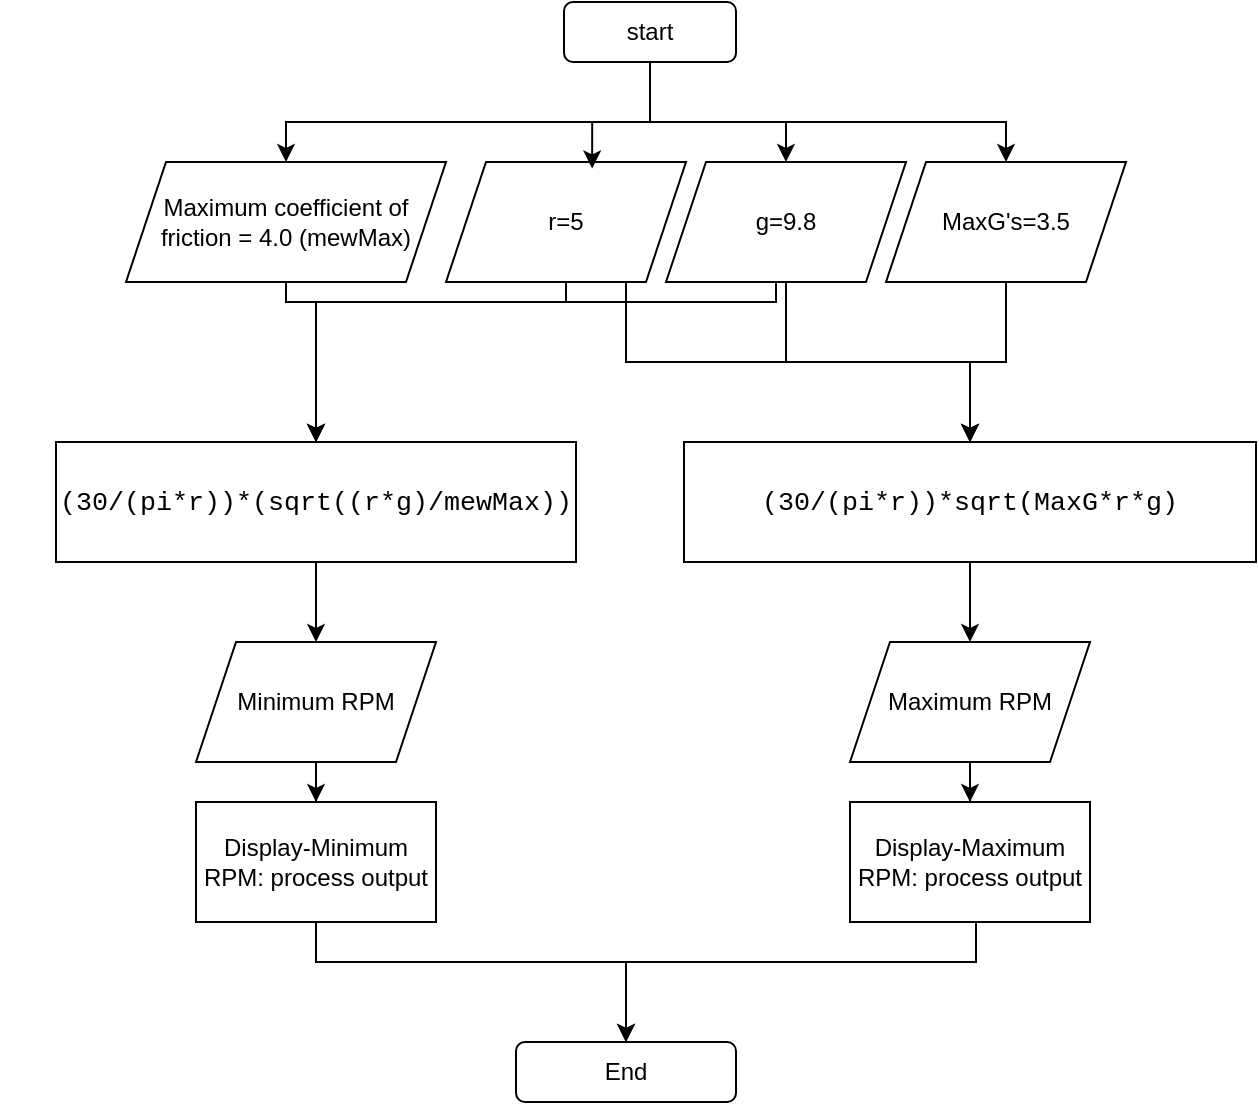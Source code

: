 <mxfile version="26.2.2">
  <diagram id="C5RBs43oDa-KdzZeNtuy" name="Page-1">
    <mxGraphModel dx="1428" dy="749" grid="1" gridSize="10" guides="1" tooltips="1" connect="1" arrows="1" fold="1" page="1" pageScale="1" pageWidth="827" pageHeight="1169" background="none" math="0" shadow="0">
      <root>
        <mxCell id="WIyWlLk6GJQsqaUBKTNV-0" />
        <mxCell id="WIyWlLk6GJQsqaUBKTNV-1" parent="WIyWlLk6GJQsqaUBKTNV-0" />
        <mxCell id="hXV6cM4oUxrX_OrtFHHE-48" style="edgeStyle=orthogonalEdgeStyle;rounded=0;orthogonalLoop=1;jettySize=auto;html=1;entryX=0.5;entryY=0;entryDx=0;entryDy=0;labelBackgroundColor=none;fontColor=default;" parent="WIyWlLk6GJQsqaUBKTNV-1" source="hXV6cM4oUxrX_OrtFHHE-3" target="hXV6cM4oUxrX_OrtFHHE-7" edge="1">
          <mxGeometry relative="1" as="geometry">
            <Array as="points">
              <mxPoint x="215" y="170" />
              <mxPoint x="230" y="170" />
            </Array>
          </mxGeometry>
        </mxCell>
        <mxCell id="hXV6cM4oUxrX_OrtFHHE-3" value="Maximum coefficient of friction = 4.0 (mewMax)" style="shape=parallelogram;perimeter=parallelogramPerimeter;whiteSpace=wrap;html=1;fixedSize=1;labelBackgroundColor=none;" parent="WIyWlLk6GJQsqaUBKTNV-1" vertex="1">
          <mxGeometry x="135" y="100" width="160" height="60" as="geometry" />
        </mxCell>
        <mxCell id="hXV6cM4oUxrX_OrtFHHE-51" style="edgeStyle=orthogonalEdgeStyle;rounded=0;orthogonalLoop=1;jettySize=auto;html=1;entryX=0.5;entryY=0;entryDx=0;entryDy=0;labelBackgroundColor=none;fontColor=default;" parent="WIyWlLk6GJQsqaUBKTNV-1" source="hXV6cM4oUxrX_OrtFHHE-4" target="hXV6cM4oUxrX_OrtFHHE-8" edge="1">
          <mxGeometry relative="1" as="geometry">
            <Array as="points">
              <mxPoint x="575" y="200" />
              <mxPoint x="557" y="200" />
            </Array>
          </mxGeometry>
        </mxCell>
        <mxCell id="hXV6cM4oUxrX_OrtFHHE-4" value="MaxG&#39;s=3.5" style="shape=parallelogram;perimeter=parallelogramPerimeter;whiteSpace=wrap;html=1;fixedSize=1;labelBackgroundColor=none;" parent="WIyWlLk6GJQsqaUBKTNV-1" vertex="1">
          <mxGeometry x="515" y="100" width="120" height="60" as="geometry" />
        </mxCell>
        <mxCell id="hXV6cM4oUxrX_OrtFHHE-49" style="edgeStyle=orthogonalEdgeStyle;rounded=0;orthogonalLoop=1;jettySize=auto;html=1;entryX=0.5;entryY=0;entryDx=0;entryDy=0;labelBackgroundColor=none;fontColor=default;" parent="WIyWlLk6GJQsqaUBKTNV-1" source="hXV6cM4oUxrX_OrtFHHE-5" target="hXV6cM4oUxrX_OrtFHHE-7" edge="1">
          <mxGeometry relative="1" as="geometry">
            <Array as="points">
              <mxPoint x="355" y="170" />
              <mxPoint x="230" y="170" />
            </Array>
          </mxGeometry>
        </mxCell>
        <mxCell id="hXV6cM4oUxrX_OrtFHHE-53" style="edgeStyle=orthogonalEdgeStyle;rounded=0;orthogonalLoop=1;jettySize=auto;html=1;exitX=0.75;exitY=1;exitDx=0;exitDy=0;labelBackgroundColor=none;fontColor=default;" parent="WIyWlLk6GJQsqaUBKTNV-1" source="hXV6cM4oUxrX_OrtFHHE-5" target="hXV6cM4oUxrX_OrtFHHE-8" edge="1">
          <mxGeometry relative="1" as="geometry">
            <Array as="points">
              <mxPoint x="385" y="200" />
              <mxPoint x="557" y="200" />
            </Array>
          </mxGeometry>
        </mxCell>
        <mxCell id="hXV6cM4oUxrX_OrtFHHE-5" value="r=5" style="shape=parallelogram;perimeter=parallelogramPerimeter;whiteSpace=wrap;html=1;fixedSize=1;labelBackgroundColor=none;" parent="WIyWlLk6GJQsqaUBKTNV-1" vertex="1">
          <mxGeometry x="295" y="100" width="120" height="60" as="geometry" />
        </mxCell>
        <mxCell id="hXV6cM4oUxrX_OrtFHHE-50" style="edgeStyle=orthogonalEdgeStyle;rounded=0;orthogonalLoop=1;jettySize=auto;html=1;entryX=0.5;entryY=0;entryDx=0;entryDy=0;labelBackgroundColor=none;fontColor=default;" parent="WIyWlLk6GJQsqaUBKTNV-1" source="hXV6cM4oUxrX_OrtFHHE-6" target="hXV6cM4oUxrX_OrtFHHE-7" edge="1">
          <mxGeometry relative="1" as="geometry">
            <Array as="points">
              <mxPoint x="460" y="170" />
              <mxPoint x="230" y="170" />
            </Array>
          </mxGeometry>
        </mxCell>
        <mxCell id="hXV6cM4oUxrX_OrtFHHE-54" style="edgeStyle=orthogonalEdgeStyle;rounded=0;orthogonalLoop=1;jettySize=auto;html=1;exitX=0.5;exitY=1;exitDx=0;exitDy=0;entryX=0.5;entryY=0;entryDx=0;entryDy=0;labelBackgroundColor=none;fontColor=default;" parent="WIyWlLk6GJQsqaUBKTNV-1" source="hXV6cM4oUxrX_OrtFHHE-6" target="hXV6cM4oUxrX_OrtFHHE-8" edge="1">
          <mxGeometry relative="1" as="geometry">
            <Array as="points">
              <mxPoint x="465" y="200" />
              <mxPoint x="557" y="200" />
            </Array>
          </mxGeometry>
        </mxCell>
        <mxCell id="hXV6cM4oUxrX_OrtFHHE-6" value="g=9.8" style="shape=parallelogram;perimeter=parallelogramPerimeter;whiteSpace=wrap;html=1;fixedSize=1;labelBackgroundColor=none;" parent="WIyWlLk6GJQsqaUBKTNV-1" vertex="1">
          <mxGeometry x="405" y="100" width="120" height="60" as="geometry" />
        </mxCell>
        <mxCell id="hXV6cM4oUxrX_OrtFHHE-26" value="" style="edgeStyle=orthogonalEdgeStyle;rounded=0;orthogonalLoop=1;jettySize=auto;html=1;labelBackgroundColor=none;fontColor=default;" parent="WIyWlLk6GJQsqaUBKTNV-1" source="hXV6cM4oUxrX_OrtFHHE-7" target="hXV6cM4oUxrX_OrtFHHE-25" edge="1">
          <mxGeometry relative="1" as="geometry" />
        </mxCell>
        <mxCell id="hXV6cM4oUxrX_OrtFHHE-7" value="&lt;div style=&quot;padding: 30px; font-size: medium; text-align: start;&quot; class=&quot;rtcContent&quot;&gt;&lt;div style=&quot;font-size: 10pt; font-family: Menlo, Monaco, Consolas, &amp;quot;Courier New&amp;quot;, monospace;&quot; class=&quot;lineNode&quot;&gt;&lt;span style=&quot;white-space: pre;&quot;&gt;(30/(pi*r))*(sqrt((r*g)/mewMax))&lt;/span&gt;&lt;/div&gt;&lt;/div&gt;" style="rounded=0;whiteSpace=wrap;html=1;labelBackgroundColor=none;" parent="WIyWlLk6GJQsqaUBKTNV-1" vertex="1">
          <mxGeometry x="100" y="240" width="260" height="60" as="geometry" />
        </mxCell>
        <mxCell id="hXV6cM4oUxrX_OrtFHHE-28" value="" style="edgeStyle=orthogonalEdgeStyle;rounded=0;orthogonalLoop=1;jettySize=auto;html=1;labelBackgroundColor=none;fontColor=default;" parent="WIyWlLk6GJQsqaUBKTNV-1" source="hXV6cM4oUxrX_OrtFHHE-8" target="hXV6cM4oUxrX_OrtFHHE-27" edge="1">
          <mxGeometry relative="1" as="geometry" />
        </mxCell>
        <mxCell id="hXV6cM4oUxrX_OrtFHHE-8" value="&lt;div style=&quot;padding: 30px; font-size: medium; text-align: start;&quot; class=&quot;rtcContent&quot;&gt;&lt;div style=&quot;font-size: 10pt; font-family: Menlo, Monaco, Consolas, &amp;quot;Courier New&amp;quot;, monospace;&quot; class=&quot;lineNode&quot;&gt;&lt;span style=&quot;white-space: pre;&quot;&gt;(30/(pi*r))*sqrt(MaxG*r*g)&lt;/span&gt;&lt;/div&gt;&lt;/div&gt;" style="rounded=0;whiteSpace=wrap;html=1;labelBackgroundColor=none;" parent="WIyWlLk6GJQsqaUBKTNV-1" vertex="1">
          <mxGeometry x="414" y="240" width="286" height="60" as="geometry" />
        </mxCell>
        <mxCell id="hXV6cM4oUxrX_OrtFHHE-41" value="" style="edgeStyle=orthogonalEdgeStyle;rounded=0;orthogonalLoop=1;jettySize=auto;html=1;labelBackgroundColor=none;fontColor=default;" parent="WIyWlLk6GJQsqaUBKTNV-1" source="hXV6cM4oUxrX_OrtFHHE-25" target="hXV6cM4oUxrX_OrtFHHE-40" edge="1">
          <mxGeometry relative="1" as="geometry" />
        </mxCell>
        <mxCell id="hXV6cM4oUxrX_OrtFHHE-25" value="Minimum RPM" style="shape=parallelogram;perimeter=parallelogramPerimeter;whiteSpace=wrap;html=1;fixedSize=1;labelBackgroundColor=none;" parent="WIyWlLk6GJQsqaUBKTNV-1" vertex="1">
          <mxGeometry x="170" y="340" width="120" height="60" as="geometry" />
        </mxCell>
        <mxCell id="hXV6cM4oUxrX_OrtFHHE-46" style="edgeStyle=orthogonalEdgeStyle;rounded=0;orthogonalLoop=1;jettySize=auto;html=1;entryX=0.5;entryY=0;entryDx=0;entryDy=0;labelBackgroundColor=none;fontColor=default;" parent="WIyWlLk6GJQsqaUBKTNV-1" source="hXV6cM4oUxrX_OrtFHHE-27" target="hXV6cM4oUxrX_OrtFHHE-42" edge="1">
          <mxGeometry relative="1" as="geometry" />
        </mxCell>
        <mxCell id="hXV6cM4oUxrX_OrtFHHE-27" value="Maximum RPM" style="shape=parallelogram;perimeter=parallelogramPerimeter;whiteSpace=wrap;html=1;fixedSize=1;labelBackgroundColor=none;" parent="WIyWlLk6GJQsqaUBKTNV-1" vertex="1">
          <mxGeometry x="497" y="340" width="120" height="60" as="geometry" />
        </mxCell>
        <mxCell id="hXV6cM4oUxrX_OrtFHHE-55" value="" style="edgeStyle=orthogonalEdgeStyle;rounded=0;orthogonalLoop=1;jettySize=auto;html=1;labelBackgroundColor=none;fontColor=default;" parent="WIyWlLk6GJQsqaUBKTNV-1" source="hXV6cM4oUxrX_OrtFHHE-29" target="hXV6cM4oUxrX_OrtFHHE-6" edge="1">
          <mxGeometry relative="1" as="geometry">
            <Array as="points">
              <mxPoint x="397" y="80" />
              <mxPoint x="465" y="80" />
            </Array>
          </mxGeometry>
        </mxCell>
        <mxCell id="hXV6cM4oUxrX_OrtFHHE-57" style="edgeStyle=orthogonalEdgeStyle;rounded=0;orthogonalLoop=1;jettySize=auto;html=1;entryX=0.5;entryY=0;entryDx=0;entryDy=0;labelBackgroundColor=none;fontColor=default;" parent="WIyWlLk6GJQsqaUBKTNV-1" source="hXV6cM4oUxrX_OrtFHHE-29" target="hXV6cM4oUxrX_OrtFHHE-3" edge="1">
          <mxGeometry relative="1" as="geometry">
            <Array as="points">
              <mxPoint x="397" y="80" />
              <mxPoint x="215" y="80" />
            </Array>
          </mxGeometry>
        </mxCell>
        <mxCell id="hXV6cM4oUxrX_OrtFHHE-58" style="edgeStyle=orthogonalEdgeStyle;rounded=0;orthogonalLoop=1;jettySize=auto;html=1;labelBackgroundColor=none;fontColor=default;" parent="WIyWlLk6GJQsqaUBKTNV-1" source="hXV6cM4oUxrX_OrtFHHE-29" target="hXV6cM4oUxrX_OrtFHHE-4" edge="1">
          <mxGeometry relative="1" as="geometry">
            <Array as="points">
              <mxPoint x="397" y="80" />
              <mxPoint x="575" y="80" />
            </Array>
          </mxGeometry>
        </mxCell>
        <mxCell id="hXV6cM4oUxrX_OrtFHHE-29" value="start" style="rounded=1;whiteSpace=wrap;html=1;labelBackgroundColor=none;" parent="WIyWlLk6GJQsqaUBKTNV-1" vertex="1">
          <mxGeometry x="354" y="20" width="86" height="30" as="geometry" />
        </mxCell>
        <mxCell id="hXV6cM4oUxrX_OrtFHHE-36" value="End" style="rounded=1;whiteSpace=wrap;html=1;labelBackgroundColor=none;" parent="WIyWlLk6GJQsqaUBKTNV-1" vertex="1">
          <mxGeometry x="330" y="540" width="110" height="30" as="geometry" />
        </mxCell>
        <mxCell id="hXV6cM4oUxrX_OrtFHHE-44" style="edgeStyle=orthogonalEdgeStyle;rounded=0;orthogonalLoop=1;jettySize=auto;html=1;entryX=0.5;entryY=0;entryDx=0;entryDy=0;labelBackgroundColor=none;fontColor=default;" parent="WIyWlLk6GJQsqaUBKTNV-1" source="hXV6cM4oUxrX_OrtFHHE-40" target="hXV6cM4oUxrX_OrtFHHE-36" edge="1">
          <mxGeometry relative="1" as="geometry">
            <mxPoint x="390" y="550" as="targetPoint" />
            <Array as="points">
              <mxPoint x="230" y="500" />
              <mxPoint x="385" y="500" />
            </Array>
          </mxGeometry>
        </mxCell>
        <mxCell id="hXV6cM4oUxrX_OrtFHHE-40" value="Display-Minimum RPM: process output" style="whiteSpace=wrap;html=1;labelBackgroundColor=none;" parent="WIyWlLk6GJQsqaUBKTNV-1" vertex="1">
          <mxGeometry x="170" y="420" width="120" height="60" as="geometry" />
        </mxCell>
        <mxCell id="hXV6cM4oUxrX_OrtFHHE-43" style="edgeStyle=orthogonalEdgeStyle;rounded=0;orthogonalLoop=1;jettySize=auto;html=1;entryX=0.5;entryY=0;entryDx=0;entryDy=0;labelBackgroundColor=none;fontColor=default;" parent="WIyWlLk6GJQsqaUBKTNV-1" source="hXV6cM4oUxrX_OrtFHHE-42" target="hXV6cM4oUxrX_OrtFHHE-36" edge="1">
          <mxGeometry relative="1" as="geometry">
            <Array as="points">
              <mxPoint x="560" y="500" />
              <mxPoint x="385" y="500" />
            </Array>
          </mxGeometry>
        </mxCell>
        <mxCell id="hXV6cM4oUxrX_OrtFHHE-42" value="Display-Maximum RPM: process output" style="whiteSpace=wrap;html=1;labelBackgroundColor=none;" parent="WIyWlLk6GJQsqaUBKTNV-1" vertex="1">
          <mxGeometry x="497" y="420" width="120" height="60" as="geometry" />
        </mxCell>
        <mxCell id="hXV6cM4oUxrX_OrtFHHE-56" style="edgeStyle=orthogonalEdgeStyle;rounded=0;orthogonalLoop=1;jettySize=auto;html=1;entryX=0.609;entryY=0.054;entryDx=0;entryDy=0;entryPerimeter=0;labelBackgroundColor=none;fontColor=default;" parent="WIyWlLk6GJQsqaUBKTNV-1" source="hXV6cM4oUxrX_OrtFHHE-29" target="hXV6cM4oUxrX_OrtFHHE-5" edge="1">
          <mxGeometry relative="1" as="geometry">
            <Array as="points">
              <mxPoint x="397" y="80" />
              <mxPoint x="368" y="80" />
            </Array>
          </mxGeometry>
        </mxCell>
      </root>
    </mxGraphModel>
  </diagram>
</mxfile>
